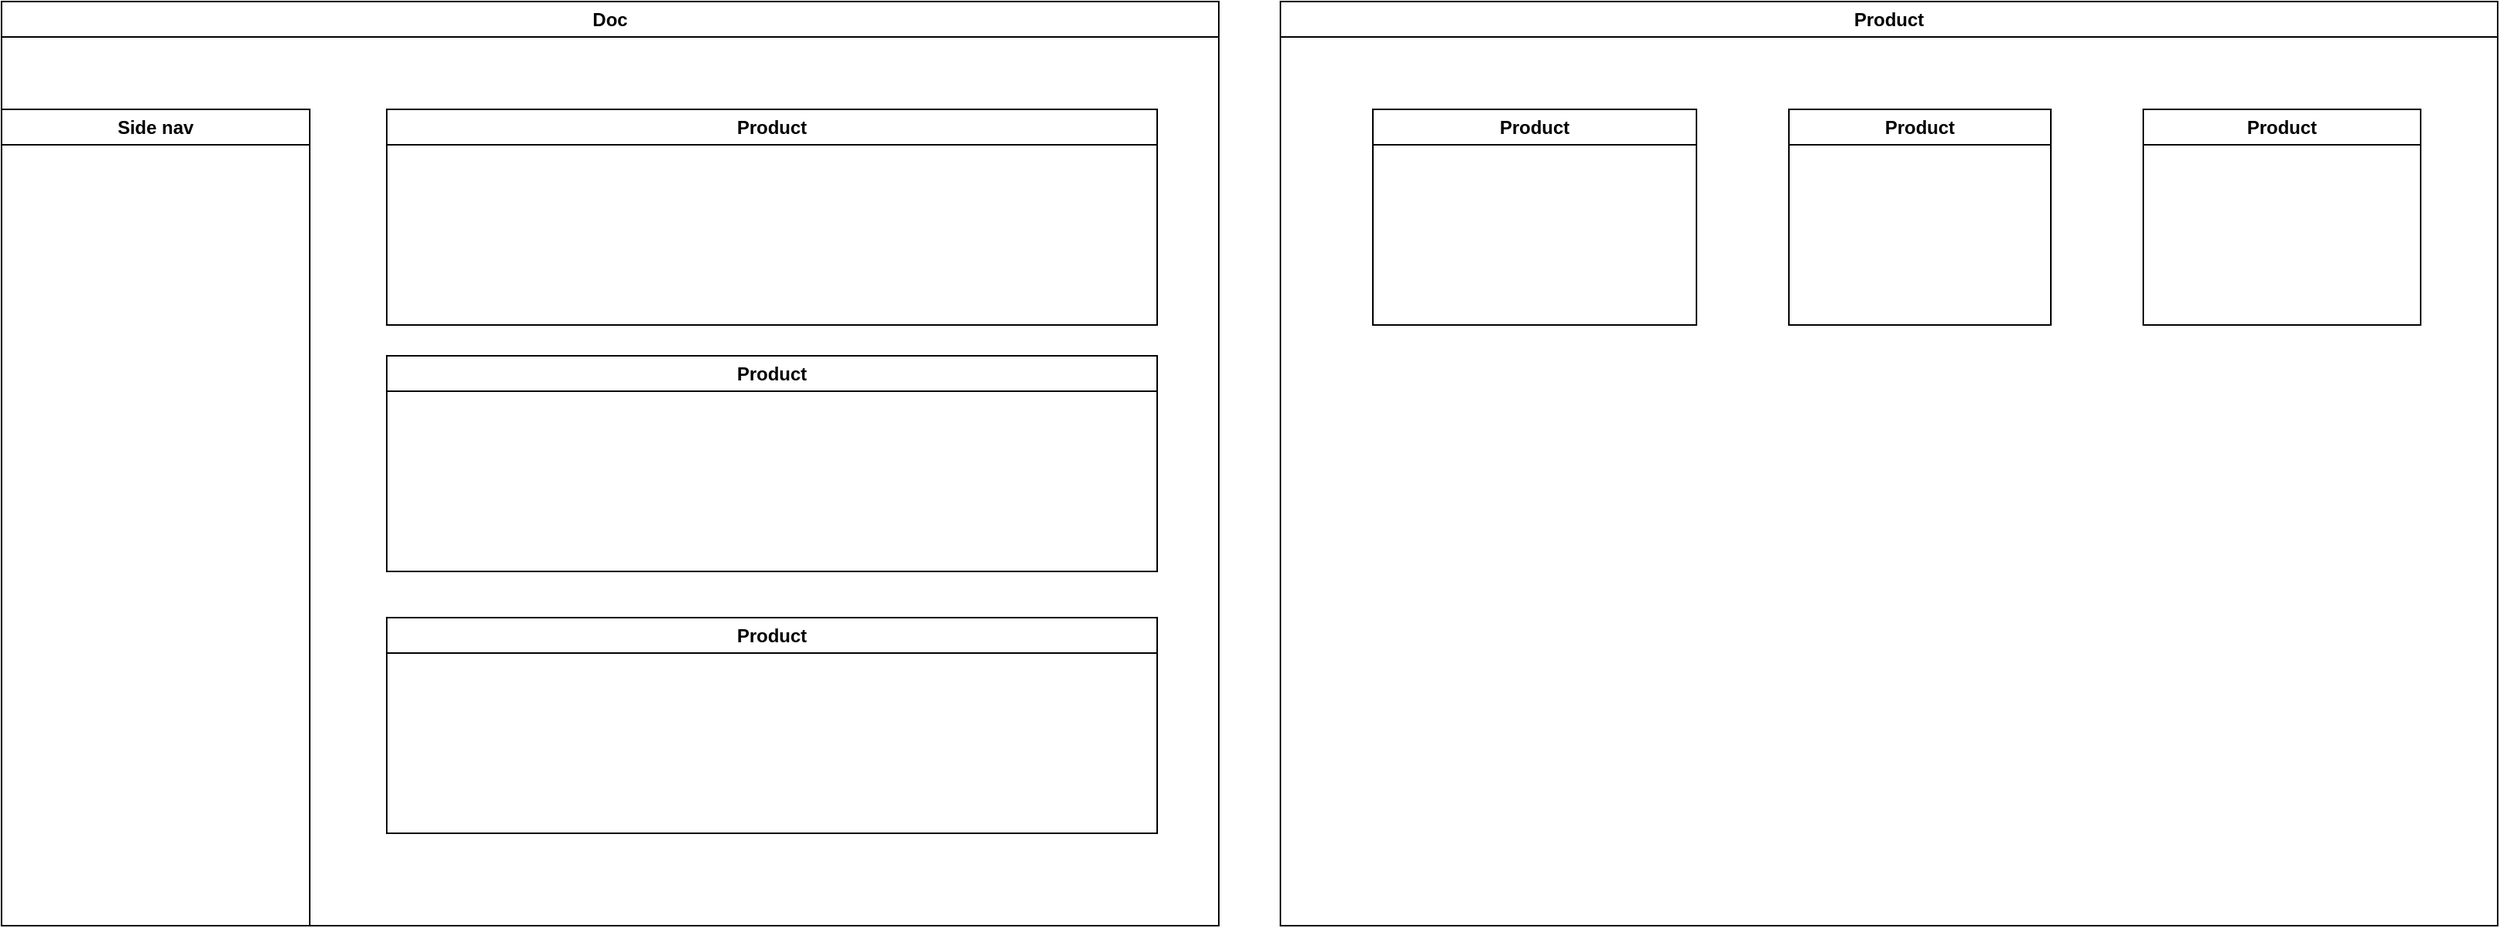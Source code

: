 <mxfile version="27.0.6">
  <diagram name="Page-1" id="ZYzN5SKtdRr_gn28zx68">
    <mxGraphModel dx="2066" dy="1135" grid="1" gridSize="10" guides="1" tooltips="1" connect="1" arrows="1" fold="1" page="1" pageScale="1" pageWidth="827" pageHeight="1169" math="0" shadow="0">
      <root>
        <mxCell id="0" />
        <mxCell id="1" parent="0" />
        <mxCell id="2u6ZC3r7fc7L4ZnRjosf-1" value="Doc" style="swimlane;whiteSpace=wrap;html=1;" vertex="1" parent="1">
          <mxGeometry x="360" y="170" width="790" height="600" as="geometry" />
        </mxCell>
        <mxCell id="2u6ZC3r7fc7L4ZnRjosf-2" value="Side nav" style="swimlane;whiteSpace=wrap;html=1;" vertex="1" parent="2u6ZC3r7fc7L4ZnRjosf-1">
          <mxGeometry y="70" width="200" height="530" as="geometry" />
        </mxCell>
        <mxCell id="2u6ZC3r7fc7L4ZnRjosf-9" value="Product" style="swimlane;whiteSpace=wrap;html=1;" vertex="1" parent="2u6ZC3r7fc7L4ZnRjosf-1">
          <mxGeometry x="250" y="70" width="500" height="140" as="geometry" />
        </mxCell>
        <mxCell id="2u6ZC3r7fc7L4ZnRjosf-13" value="Product" style="swimlane;whiteSpace=wrap;html=1;" vertex="1" parent="2u6ZC3r7fc7L4ZnRjosf-1">
          <mxGeometry x="250" y="230" width="500" height="140" as="geometry" />
        </mxCell>
        <mxCell id="2u6ZC3r7fc7L4ZnRjosf-14" value="Product" style="swimlane;whiteSpace=wrap;html=1;" vertex="1" parent="2u6ZC3r7fc7L4ZnRjosf-1">
          <mxGeometry x="250" y="400" width="500" height="140" as="geometry" />
        </mxCell>
        <mxCell id="2u6ZC3r7fc7L4ZnRjosf-3" value="Product" style="swimlane;whiteSpace=wrap;html=1;" vertex="1" parent="1">
          <mxGeometry x="1190" y="170" width="790" height="600" as="geometry" />
        </mxCell>
        <mxCell id="2u6ZC3r7fc7L4ZnRjosf-4" value="Product" style="swimlane;whiteSpace=wrap;html=1;" vertex="1" parent="2u6ZC3r7fc7L4ZnRjosf-3">
          <mxGeometry x="60" y="70" width="210" height="140" as="geometry" />
        </mxCell>
        <mxCell id="2u6ZC3r7fc7L4ZnRjosf-5" value="Product" style="swimlane;whiteSpace=wrap;html=1;" vertex="1" parent="2u6ZC3r7fc7L4ZnRjosf-3">
          <mxGeometry x="330" y="70" width="170" height="140" as="geometry" />
        </mxCell>
        <mxCell id="2u6ZC3r7fc7L4ZnRjosf-6" value="Product" style="swimlane;whiteSpace=wrap;html=1;" vertex="1" parent="2u6ZC3r7fc7L4ZnRjosf-3">
          <mxGeometry x="560" y="70" width="180" height="140" as="geometry" />
        </mxCell>
      </root>
    </mxGraphModel>
  </diagram>
</mxfile>

